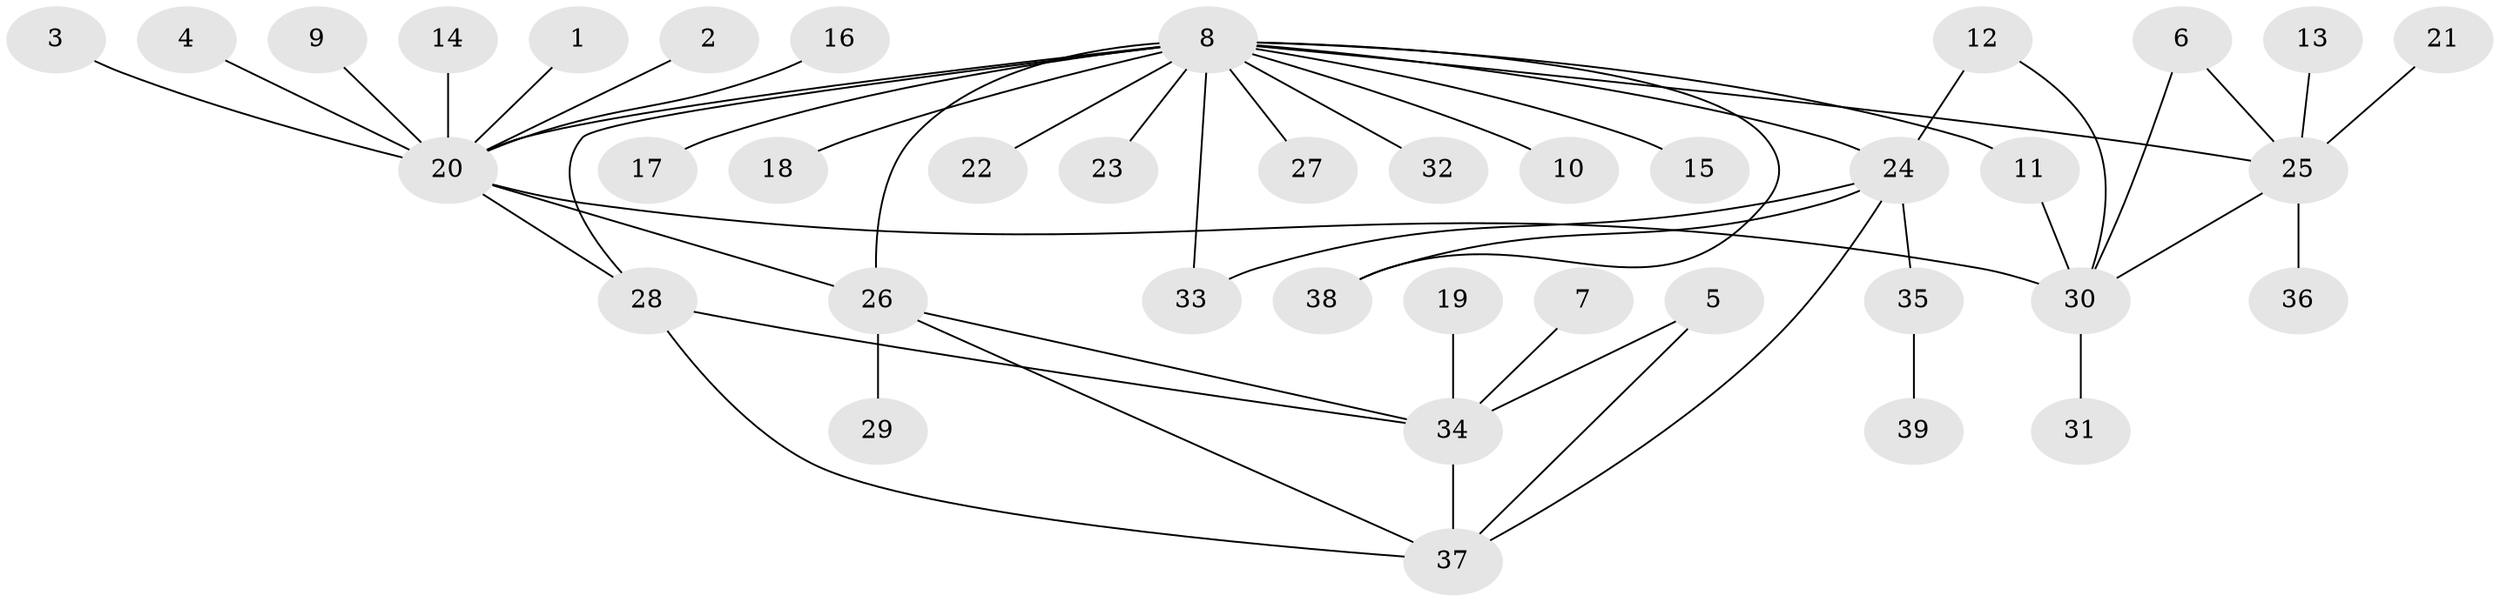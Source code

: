 // original degree distribution, {14: 0.01282051282051282, 8: 0.05128205128205128, 5: 0.05128205128205128, 9: 0.01282051282051282, 1: 0.5256410256410257, 3: 0.038461538461538464, 13: 0.01282051282051282, 4: 0.02564102564102564, 2: 0.2692307692307692}
// Generated by graph-tools (version 1.1) at 2025/26/03/09/25 03:26:00]
// undirected, 39 vertices, 51 edges
graph export_dot {
graph [start="1"]
  node [color=gray90,style=filled];
  1;
  2;
  3;
  4;
  5;
  6;
  7;
  8;
  9;
  10;
  11;
  12;
  13;
  14;
  15;
  16;
  17;
  18;
  19;
  20;
  21;
  22;
  23;
  24;
  25;
  26;
  27;
  28;
  29;
  30;
  31;
  32;
  33;
  34;
  35;
  36;
  37;
  38;
  39;
  1 -- 20 [weight=1.0];
  2 -- 20 [weight=1.0];
  3 -- 20 [weight=1.0];
  4 -- 20 [weight=1.0];
  5 -- 34 [weight=1.0];
  5 -- 37 [weight=1.0];
  6 -- 25 [weight=1.0];
  6 -- 30 [weight=1.0];
  7 -- 34 [weight=1.0];
  8 -- 10 [weight=1.0];
  8 -- 11 [weight=1.0];
  8 -- 15 [weight=1.0];
  8 -- 17 [weight=1.0];
  8 -- 18 [weight=1.0];
  8 -- 20 [weight=2.0];
  8 -- 22 [weight=1.0];
  8 -- 23 [weight=1.0];
  8 -- 24 [weight=1.0];
  8 -- 25 [weight=1.0];
  8 -- 26 [weight=1.0];
  8 -- 27 [weight=1.0];
  8 -- 28 [weight=1.0];
  8 -- 32 [weight=1.0];
  8 -- 33 [weight=1.0];
  8 -- 38 [weight=1.0];
  9 -- 20 [weight=1.0];
  11 -- 30 [weight=2.0];
  12 -- 24 [weight=1.0];
  12 -- 30 [weight=1.0];
  13 -- 25 [weight=1.0];
  14 -- 20 [weight=1.0];
  16 -- 20 [weight=1.0];
  19 -- 34 [weight=1.0];
  20 -- 26 [weight=2.0];
  20 -- 28 [weight=1.0];
  20 -- 30 [weight=1.0];
  21 -- 25 [weight=1.0];
  24 -- 33 [weight=1.0];
  24 -- 35 [weight=1.0];
  24 -- 37 [weight=1.0];
  24 -- 38 [weight=1.0];
  25 -- 30 [weight=1.0];
  25 -- 36 [weight=1.0];
  26 -- 29 [weight=1.0];
  26 -- 34 [weight=1.0];
  26 -- 37 [weight=1.0];
  28 -- 34 [weight=1.0];
  28 -- 37 [weight=1.0];
  30 -- 31 [weight=1.0];
  34 -- 37 [weight=1.0];
  35 -- 39 [weight=1.0];
}
